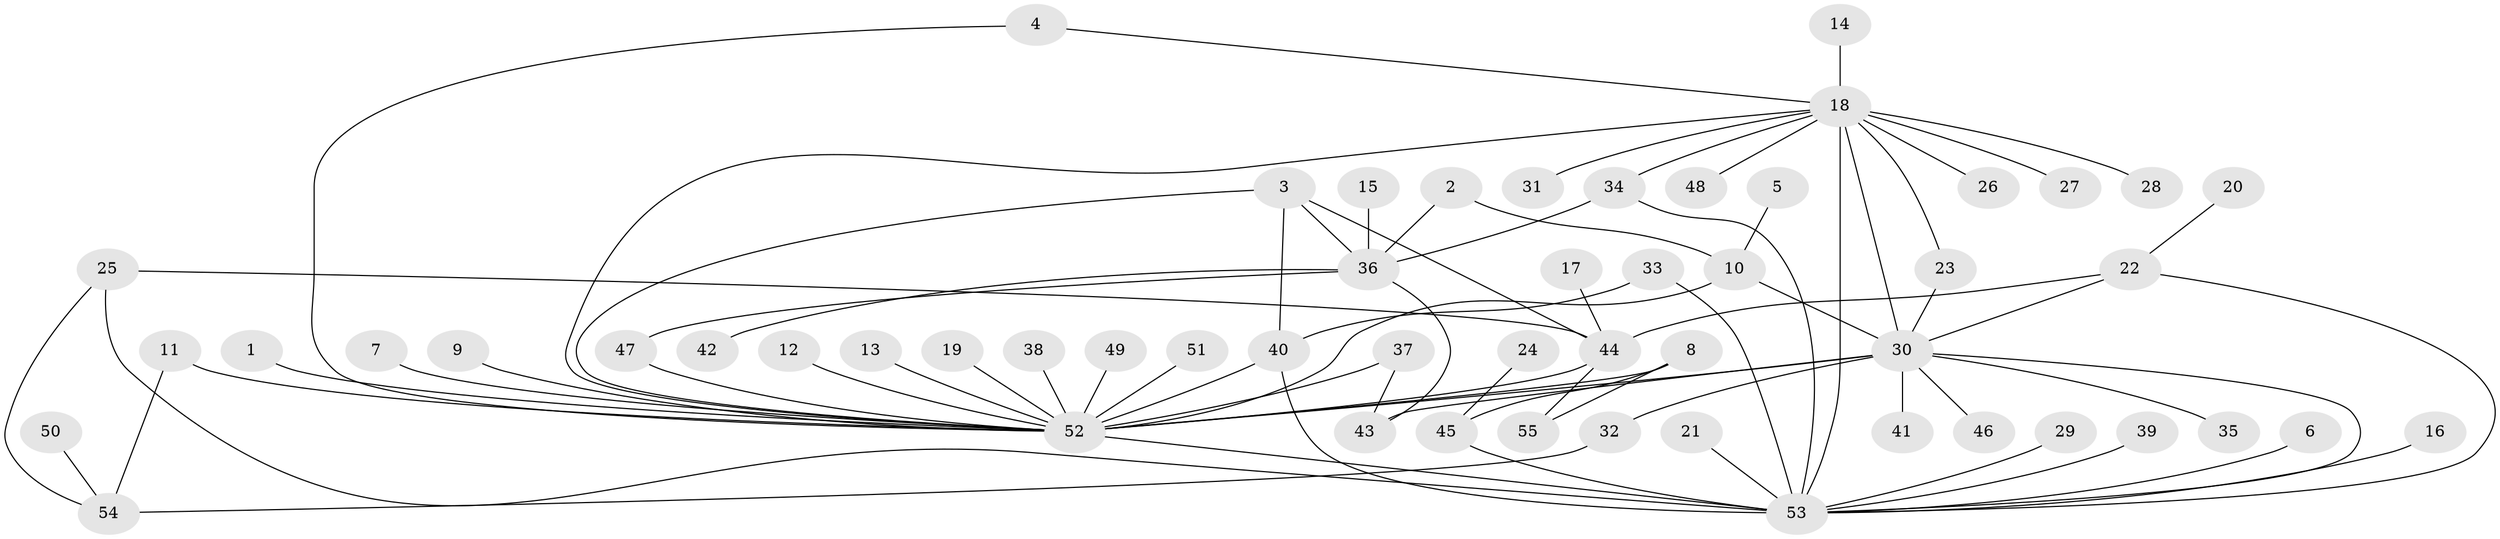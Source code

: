 // original degree distribution, {26: 0.009345794392523364, 14: 0.009345794392523364, 1: 0.5327102803738317, 15: 0.009345794392523364, 6: 0.018691588785046728, 5: 0.028037383177570093, 3: 0.1308411214953271, 2: 0.18691588785046728, 18: 0.009345794392523364, 4: 0.056074766355140186, 9: 0.009345794392523364}
// Generated by graph-tools (version 1.1) at 2025/01/03/09/25 03:01:51]
// undirected, 55 vertices, 77 edges
graph export_dot {
graph [start="1"]
  node [color=gray90,style=filled];
  1;
  2;
  3;
  4;
  5;
  6;
  7;
  8;
  9;
  10;
  11;
  12;
  13;
  14;
  15;
  16;
  17;
  18;
  19;
  20;
  21;
  22;
  23;
  24;
  25;
  26;
  27;
  28;
  29;
  30;
  31;
  32;
  33;
  34;
  35;
  36;
  37;
  38;
  39;
  40;
  41;
  42;
  43;
  44;
  45;
  46;
  47;
  48;
  49;
  50;
  51;
  52;
  53;
  54;
  55;
  1 -- 52 [weight=1.0];
  2 -- 10 [weight=1.0];
  2 -- 36 [weight=1.0];
  3 -- 36 [weight=1.0];
  3 -- 40 [weight=1.0];
  3 -- 44 [weight=1.0];
  3 -- 52 [weight=1.0];
  4 -- 18 [weight=1.0];
  4 -- 52 [weight=1.0];
  5 -- 10 [weight=1.0];
  6 -- 53 [weight=1.0];
  7 -- 52 [weight=1.0];
  8 -- 45 [weight=1.0];
  8 -- 52 [weight=3.0];
  8 -- 55 [weight=1.0];
  9 -- 52 [weight=1.0];
  10 -- 30 [weight=1.0];
  10 -- 52 [weight=1.0];
  11 -- 52 [weight=1.0];
  11 -- 54 [weight=1.0];
  12 -- 52 [weight=1.0];
  13 -- 52 [weight=1.0];
  14 -- 18 [weight=1.0];
  15 -- 36 [weight=1.0];
  16 -- 53 [weight=1.0];
  17 -- 44 [weight=1.0];
  18 -- 23 [weight=1.0];
  18 -- 26 [weight=1.0];
  18 -- 27 [weight=1.0];
  18 -- 28 [weight=1.0];
  18 -- 30 [weight=1.0];
  18 -- 31 [weight=1.0];
  18 -- 34 [weight=1.0];
  18 -- 48 [weight=1.0];
  18 -- 52 [weight=1.0];
  18 -- 53 [weight=1.0];
  19 -- 52 [weight=1.0];
  20 -- 22 [weight=1.0];
  21 -- 53 [weight=1.0];
  22 -- 30 [weight=1.0];
  22 -- 44 [weight=1.0];
  22 -- 53 [weight=1.0];
  23 -- 30 [weight=1.0];
  24 -- 45 [weight=1.0];
  25 -- 44 [weight=1.0];
  25 -- 53 [weight=1.0];
  25 -- 54 [weight=1.0];
  29 -- 53 [weight=1.0];
  30 -- 32 [weight=1.0];
  30 -- 35 [weight=1.0];
  30 -- 41 [weight=1.0];
  30 -- 43 [weight=1.0];
  30 -- 46 [weight=1.0];
  30 -- 52 [weight=1.0];
  30 -- 53 [weight=1.0];
  32 -- 54 [weight=1.0];
  33 -- 40 [weight=1.0];
  33 -- 53 [weight=1.0];
  34 -- 36 [weight=1.0];
  34 -- 53 [weight=2.0];
  36 -- 42 [weight=1.0];
  36 -- 43 [weight=1.0];
  36 -- 47 [weight=1.0];
  37 -- 43 [weight=1.0];
  37 -- 52 [weight=2.0];
  38 -- 52 [weight=1.0];
  39 -- 53 [weight=1.0];
  40 -- 52 [weight=1.0];
  40 -- 53 [weight=2.0];
  44 -- 52 [weight=1.0];
  44 -- 55 [weight=1.0];
  45 -- 53 [weight=1.0];
  47 -- 52 [weight=1.0];
  49 -- 52 [weight=1.0];
  50 -- 54 [weight=1.0];
  51 -- 52 [weight=1.0];
  52 -- 53 [weight=1.0];
}
